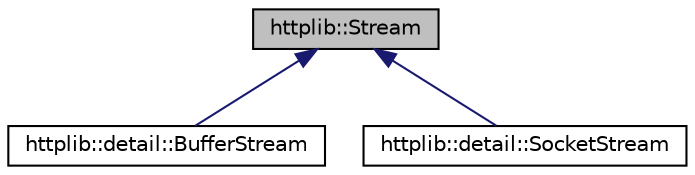 digraph "httplib::Stream"
{
 // LATEX_PDF_SIZE
  edge [fontname="Helvetica",fontsize="10",labelfontname="Helvetica",labelfontsize="10"];
  node [fontname="Helvetica",fontsize="10",shape=record];
  Node1 [label="httplib::Stream",height=0.2,width=0.4,color="black", fillcolor="grey75", style="filled", fontcolor="black",tooltip=" "];
  Node1 -> Node2 [dir="back",color="midnightblue",fontsize="10",style="solid",fontname="Helvetica"];
  Node2 [label="httplib::detail::BufferStream",height=0.2,width=0.4,color="black", fillcolor="white", style="filled",URL="$classhttplib_1_1detail_1_1BufferStream.html",tooltip=" "];
  Node1 -> Node3 [dir="back",color="midnightblue",fontsize="10",style="solid",fontname="Helvetica"];
  Node3 [label="httplib::detail::SocketStream",height=0.2,width=0.4,color="black", fillcolor="white", style="filled",URL="$classhttplib_1_1detail_1_1SocketStream.html",tooltip=" "];
}

